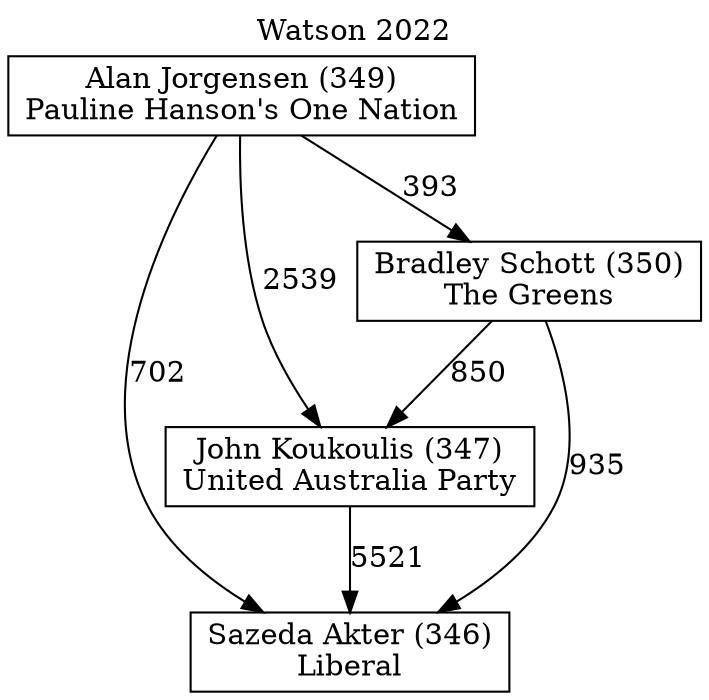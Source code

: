 // House preference flow
digraph "Sazeda Akter (346)_Watson_2022" {
	graph [label="Watson 2022" labelloc=t mclimit=10]
	node [shape=box]
	"Sazeda Akter (346)" [label="Sazeda Akter (346)
Liberal"]
	"John Koukoulis (347)" [label="John Koukoulis (347)
United Australia Party"]
	"Bradley Schott (350)" [label="Bradley Schott (350)
The Greens"]
	"Alan Jorgensen (349)" [label="Alan Jorgensen (349)
Pauline Hanson's One Nation"]
	"John Koukoulis (347)" -> "Sazeda Akter (346)" [label=5521]
	"Bradley Schott (350)" -> "John Koukoulis (347)" [label=850]
	"Alan Jorgensen (349)" -> "Bradley Schott (350)" [label=393]
	"Bradley Schott (350)" -> "Sazeda Akter (346)" [label=935]
	"Alan Jorgensen (349)" -> "Sazeda Akter (346)" [label=702]
	"Alan Jorgensen (349)" -> "John Koukoulis (347)" [label=2539]
}
